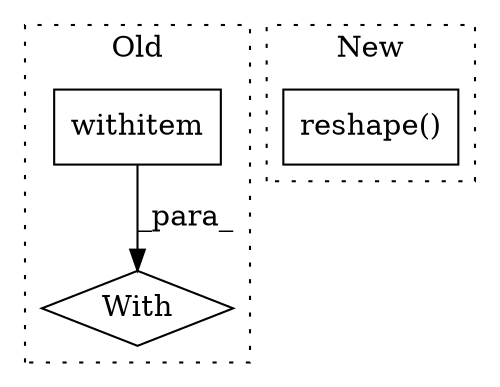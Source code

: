 digraph G {
subgraph cluster0 {
1 [label="With" a="39" s="965,974" l="5,93" shape="diamond"];
3 [label="withitem" a="49" s="970" l="4" shape="box"];
label = "Old";
style="dotted";
}
subgraph cluster1 {
2 [label="reshape()" a="75" s="1077,1111" l="32,1" shape="box"];
label = "New";
style="dotted";
}
3 -> 1 [label="_para_"];
}